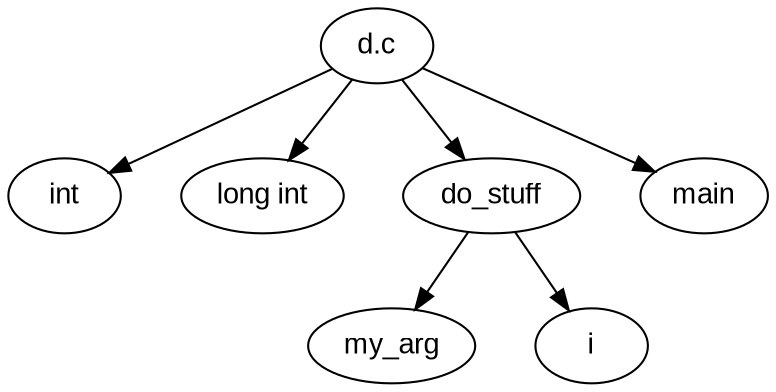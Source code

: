 digraph BST {
    nodesep=0.4;
    ranksep=0.5;
    node [fontname="Arial"];
    //"d.c" -> "long unsigned int";
    //"d.c" -> "unsigned char";
    //"d.c" -> "short unsigned int";
    //"d.c" -> "unsigned int";
    //"d.c" -> "signed char";
    //"d.c" -> "short int";
    "d.c" -> "int";
    "d.c" -> "long int";
    //"d.c" -> "sizetype";
    //"d.c" -> "char";
    "d.c" -> "do_stuff";
    "d.c" -> "main";
    //"long unsigned int";
    //"unsigned char";
    //"short unsigned int";
    //"unsigned int";
    //"signed char";
    //"short int";
    "int";
    "long int";
    //"sizetype";
    //"char";
    "do_stuff" -> "my_arg";
    "do_stuff" -> "i";
    "my_arg";
    "i";
    "main";
}
